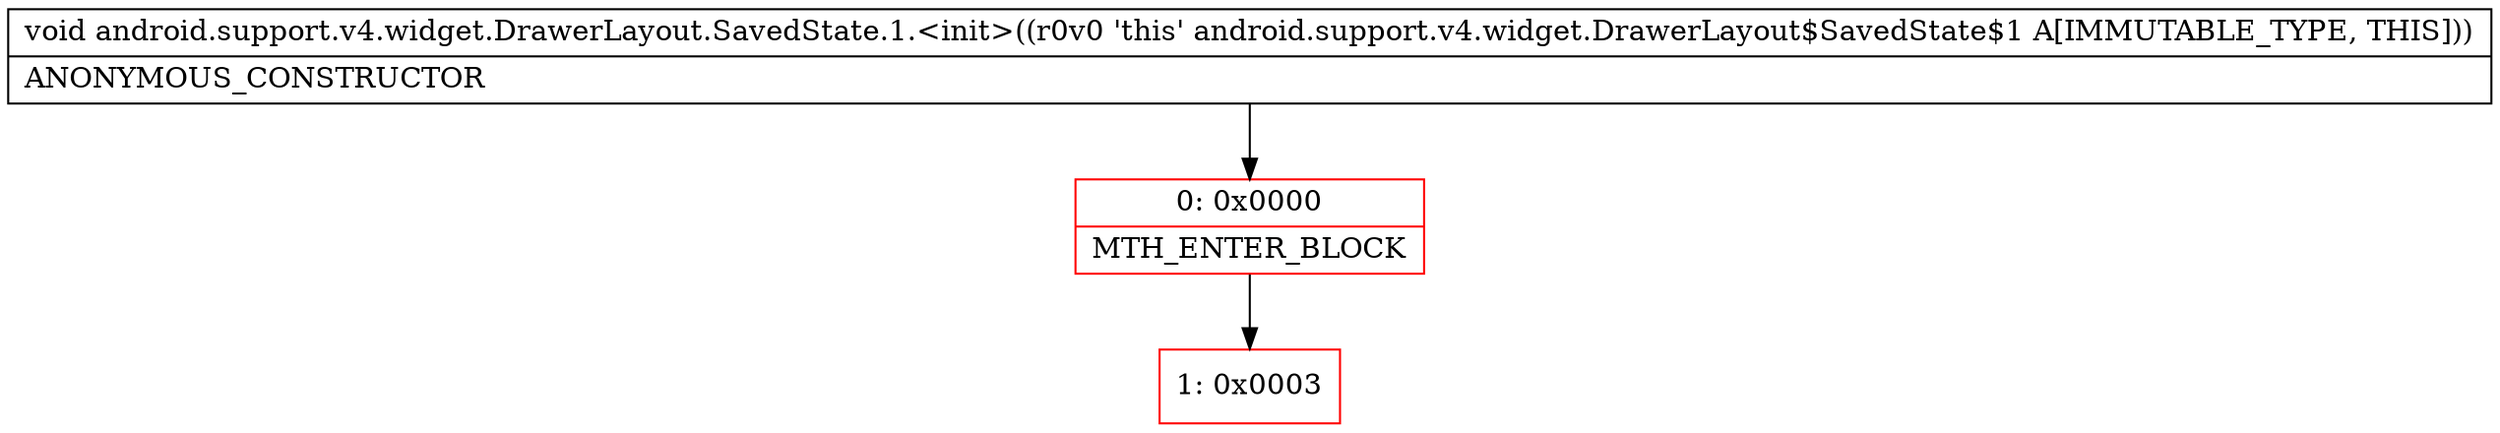 digraph "CFG forandroid.support.v4.widget.DrawerLayout.SavedState.1.\<init\>()V" {
subgraph cluster_Region_595648147 {
label = "R(0)";
node [shape=record,color=blue];
}
Node_0 [shape=record,color=red,label="{0\:\ 0x0000|MTH_ENTER_BLOCK\l}"];
Node_1 [shape=record,color=red,label="{1\:\ 0x0003}"];
MethodNode[shape=record,label="{void android.support.v4.widget.DrawerLayout.SavedState.1.\<init\>((r0v0 'this' android.support.v4.widget.DrawerLayout$SavedState$1 A[IMMUTABLE_TYPE, THIS]))  | ANONYMOUS_CONSTRUCTOR\l}"];
MethodNode -> Node_0;
Node_0 -> Node_1;
}

